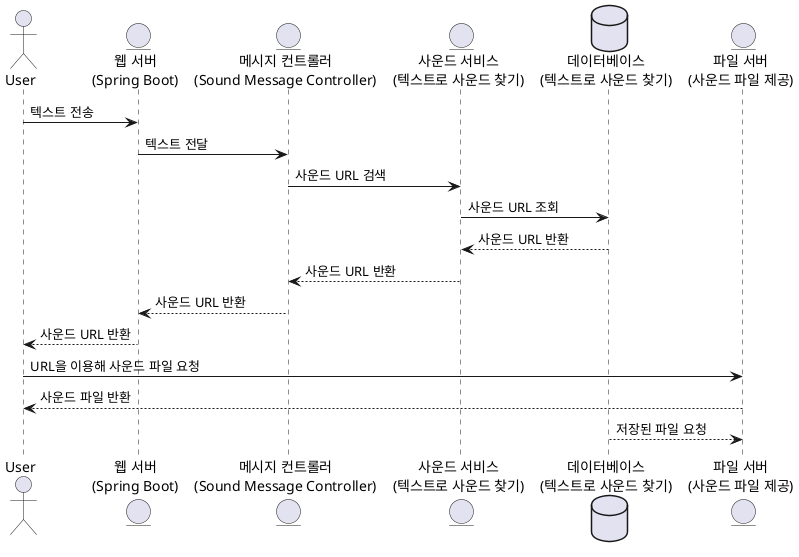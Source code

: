 @startuml

actor 사용자 as "User"
entity "웹 서버\n(Spring Boot)" as Server
entity "메시지 컨트롤러\n(Sound Message Controller)" as Controller
entity "사운드 서비스\n(텍스트로 사운드 찾기)" as Service
database "데이터베이스\n(텍스트로 사운드 찾기)" as Database
entity "파일 서버\n(사운드 파일 제공)" as FileServer

사용자 -> Server: 텍스트 전송
Server -> Controller: 텍스트 전달
Controller -> Service: 사운드 URL 검색
Service -> Database: 사운드 URL 조회
Database --> Service: 사운드 URL 반환
Service --> Controller: 사운드 URL 반환
Controller --> Server: 사운드 URL 반환
Server --> 사용자: 사운드 URL 반환

사용자 -> FileServer: URL을 이용해 사운드 파일 요청
FileServer --> 사용자: 사운드 파일 반환
Database --> FileServer: 저장된 파일 요청

@enduml
